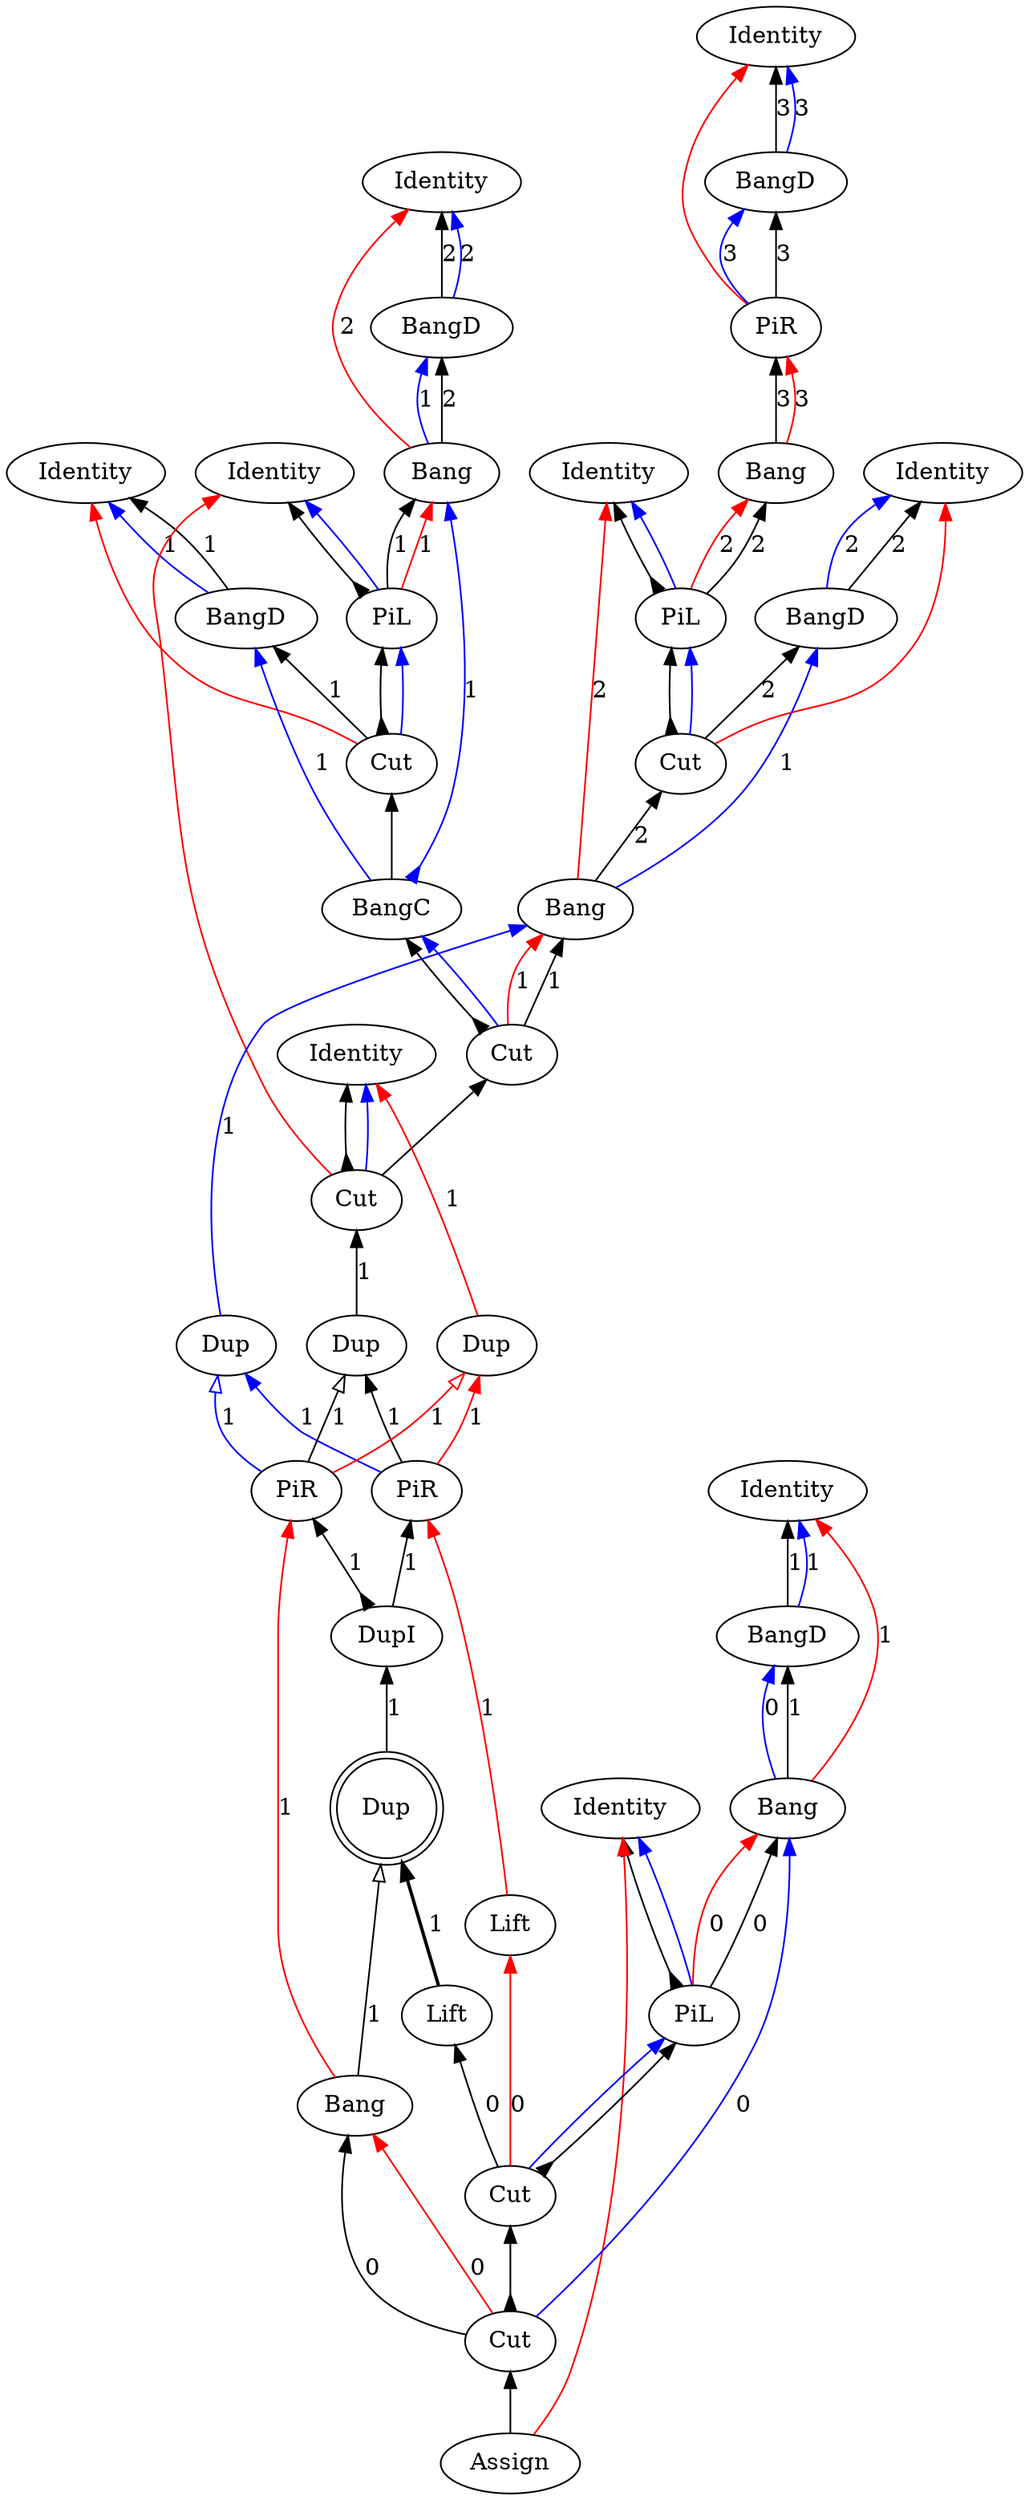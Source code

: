 digraph {
rankdir="BT"
"Identity0" [label="Identity"]
"BangD1" [label="BangD"]
"PiR2" [label="PiR"]
"Bang3" [label="Bang"]
"Identity4" [label="Identity"]
"PiL5" [label="PiL"]
"Identity6" [label="Identity"]
"BangD7" [label="BangD"]
"Cut8" [label="Cut"]
"Bang9" [label="Bang"]
"Identity10" [label="Identity"]
"Identity11" [label="Identity"]
"BangD12" [label="BangD"]
"Bang13" [label="Bang"]
"Identity14" [label="Identity"]
"PiL15" [label="PiL"]
"Identity16" [label="Identity"]
"BangD17" [label="BangD"]
"Cut18" [label="Cut"]
"BangC19" [label="BangC"]
"Identity20" [label="Identity"]
"BangD21" [label="BangD"]
"Bang22" [label="Bang"]
"Identity23" [label="Identity"]
"PiL24" [label="PiL"]
"Assign25" [label="Assign"]
"Cut26" [label="Cut"]
"Cut27" [label="Cut"]
"Dup28" [label="Dup",shape=doublecircle]
"Bang29" [label="Bang"]
"Cut30" [label="Cut"]
"Cut31" [label="Cut"]
"Lift32" [label="Lift"]
"Lift33" [label="Lift"]
"PiR34" [label="PiR"]
"PiR35" [label="PiR"]
"Dup36" [label="Dup"]
"Dup37" [label="Dup"]
"Dup38" [label="Dup"]
"DupI39" [label="DupI"]
"DupI39" -> "PiR34"[color=black,weight=5,tooltip="c_bseq103",label="1",arrowhead=normal,arrowtail=none,dir=both]
"DupI39" -> "PiR35"[color=black,weight=5,tooltip="c_bseq107",label="1",arrowhead=normal,arrowtail=inv,dir=both]
"Bang22" -> "BangD21"[color=black,weight=5,tooltip="c_bseq24",label="1",arrowhead=normal,arrowtail=none,dir=both]
"Dup28" -> "DupI39"[color=black,weight=5,tooltip="c_bseq32",label="1",arrowhead=normal,arrowtail=none,dir=both]
"Bang13" -> "BangD12"[color=black,weight=5,tooltip="c_bseq58",label="2",arrowhead=normal,arrowtail=none,dir=both]
"Bang9" -> "Cut8"[color=black,weight=5,tooltip="c_bseq67",label="2",arrowhead=normal,arrowtail=none,dir=both]
"Bang3" -> "PiR2"[color=black,weight=5,tooltip="c_bseq79",label="3",arrowhead=normal,arrowtail=none,dir=both]
"Lift32" -> "Dup28"[color=black,weight=5,tooltip="c_bseq87",label="1",arrowhead=normal,arrowtail=none,penwidth=2,dir=both]
"Bang29" -> "Dup28"[color=black,weight=5,tooltip="c_bseq91",label="1",arrowhead=onormal,arrowtail=none,dir=both]
"Cut18" -> "PiL15"[color=black,weight=5,tooltip="c_lseq46",arrowhead=normal,arrowtail=inv,dir=both]
"Cut8" -> "PiL5"[color=black,weight=5,tooltip="c_lseq68",arrowhead=normal,arrowtail=inv,dir=both]
"Cut18" -> "BangD17"[color=black,weight=5,tooltip="c_rseq47",label="1",arrowhead=normal,arrowtail=none,dir=both]
"Cut8" -> "BangD7"[color=black,weight=5,tooltip="c_rseq69",label="2",arrowhead=normal,arrowtail=none,dir=both]
"PiL24" -> "Bang22"[color=black,weight=5,tooltip="dseq20",label="0",arrowhead=normal,arrowtail=none,dir=both]
"PiL15" -> "Bang13"[color=black,weight=5,tooltip="dseq54",label="1",arrowhead=normal,arrowtail=none,dir=both]
"Cut26" -> "Bang9"[color=black,weight=5,tooltip="dseq63",label="1",arrowhead=normal,arrowtail=none,dir=both]
"PiL5" -> "Bang3"[color=black,weight=5,tooltip="dseq76",label="2",arrowhead=normal,arrowtail=none,dir=both]
"Cut30" -> "Bang29"[color=black,weight=5,tooltip="dseq93",label="0",arrowhead=normal,arrowtail=none,dir=both]
"PiR34" -> "Dup37"[color=blue,weight=2,tooltip="h101",label="1",arrowhead=normal,arrowtail=none,dir=both]
"PiR35" -> "Dup37"[color=blue,weight=2,tooltip="h105",label="1",arrowhead=onormal,arrowtail=none,dir=both]
"Dup37" -> "Bang9"[color=blue,weight=2,tooltip="h34",label="1",arrowhead=normal,arrowtail=none,dir=both]
"Bang9" -> "BangD7"[color=blue,weight=2,tooltip="hf65",label="1",arrowhead=normal,arrowtail=none,dir=both]
"BangD7" -> "Identity6"[color=blue,weight=2,tooltip="hret73",label="2",arrowhead=normal,arrowtail=none,dir=both]
"BangD7" -> "Identity6"[color=black,weight=5,tooltip="hseq72",label="2",arrowhead=normal,arrowtail=none,dir=both]
"PiR2" -> "BangD1"[color=blue,weight=2,tooltip="i81",label="3",arrowhead=normal,arrowtail=none,dir=both]
"PiL24" -> "Identity23"[color=black,weight=5,tooltip="idseq21",arrowhead=normal,arrowtail=inv,dir=both]
"PiL15" -> "Identity14"[color=black,weight=5,tooltip="idseq55",arrowhead=normal,arrowtail=inv,dir=both]
"Cut27" -> "Identity10"[color=black,weight=5,tooltip="idseq64",arrowhead=normal,arrowtail=inv,dir=both]
"PiL5" -> "Identity4"[color=black,weight=5,tooltip="idseq77",arrowhead=normal,arrowtail=inv,dir=both]
"BangD1" -> "Identity0"[color=blue,weight=2,tooltip="iret84",label="3",arrowhead=normal,arrowtail=none,dir=both]
"BangD1" -> "Identity0"[color=black,weight=5,tooltip="iseq83",label="3",arrowhead=normal,arrowtail=none,dir=both]
"PiL24" -> "Identity23"[color=blue,weight=2,tooltip="lret19",arrowhead=normal,arrowtail=none,dir=both]
"PiL15" -> "Identity14"[color=blue,weight=2,tooltip="lret53",arrowhead=normal,arrowtail=none,dir=both]
"Cut27" -> "Identity10"[color=blue,weight=2,tooltip="lret62",arrowhead=normal,arrowtail=none,dir=both]
"PiL5" -> "Identity4"[color=blue,weight=2,tooltip="lret75",arrowhead=normal,arrowtail=none,dir=both]
"Cut31" -> "PiL24"[color=blue,weight=2,tooltip="lval14",arrowhead=normal,arrowtail=none,dir=both]
"Cut18" -> "PiL15"[color=blue,weight=2,tooltip="lval48",arrowhead=normal,arrowtail=none,dir=both]
"Cut8" -> "PiL5"[color=blue,weight=2,tooltip="lval70",arrowhead=normal,arrowtail=none,dir=both]
"PiL24" -> "Bang22"[color=red,weight=2,tooltip="newrret18",label="0",arrowhead=normal,arrowtail=none,dir=both]
"PiL15" -> "Bang13"[color=red,weight=2,tooltip="newrret52",label="1",arrowhead=normal,arrowtail=none,dir=both]
"Cut26" -> "Bang9"[color=red,weight=2,tooltip="newrret61",label="1",arrowhead=normal,arrowtail=none,dir=both]
"PiL5" -> "Bang3"[color=red,weight=2,tooltip="newrret74",label="2",arrowhead=normal,arrowtail=none,dir=both]
"Cut30" -> "Bang29"[color=red,weight=2,tooltip="newrret94",label="0",arrowhead=normal,arrowtail=none,dir=both]
"Bang22" -> "Identity20"[color=red,weight=2,tooltip="newrretf23",label="1",arrowhead=normal,arrowtail=none,dir=both]
"Bang13" -> "Identity11"[color=red,weight=2,tooltip="newrretf57",label="2",arrowhead=normal,arrowtail=none,dir=both]
"Bang9" -> "Identity4"[color=red,weight=2,tooltip="newrretf66",label="2",arrowhead=normal,arrowtail=none,dir=both]
"Bang3" -> "PiR2"[color=red,weight=2,tooltip="newrretf78",label="3",arrowhead=normal,arrowtail=none,dir=both]
"Lift33" -> "PiR34"[color=red,weight=2,tooltip="newrretf88",label="1",arrowhead=normal,arrowtail=none,dir=both]
"Bang29" -> "PiR35"[color=red,weight=2,tooltip="newrretf92",label="1",arrowhead=normal,arrowtail=none,dir=both]
"PiR34" -> "Dup38"[color=red,weight=2,tooltip="ret102",label="1",arrowhead=normal,arrowtail=none,dir=both]
"PiR35" -> "Dup38"[color=red,weight=2,tooltip="ret106",label="1",arrowhead=onormal,arrowtail=none,dir=both]
"Dup38" -> "Identity10"[color=red,weight=2,tooltip="ret35",label="1",arrowhead=normal,arrowtail=none,dir=both]
"Cut27" -> "Identity14"[color=red,weight=2,tooltip="ret42",arrowhead=normal,arrowtail=none,dir=both]
"Assign25" -> "Identity23"[color=red,weight=2,tooltip="ret8",arrowhead=normal,arrowtail=none,dir=both]
"PiR2" -> "Identity0"[color=red,weight=2,tooltip="ret82",arrowhead=normal,arrowtail=none,dir=both]
"Assign25" -> "Cut30"[color=black,weight=5,tooltip="retseq0",arrowhead=normal,arrowtail=none,dir=both]
"Cut18" -> "Identity16"[color=red,weight=2,tooltip="rval49",arrowhead=normal,arrowtail=none,dir=both]
"Cut8" -> "Identity6"[color=red,weight=2,tooltip="rval71",arrowhead=normal,arrowtail=none,dir=both]
"PiR34" -> "Dup36"[color=black,weight=5,tooltip="seq100",label="1",arrowhead=normal,arrowtail=none,dir=both]
"PiR35" -> "Dup36"[color=black,weight=5,tooltip="seq104",label="1",arrowhead=onormal,arrowtail=none,dir=both]
"Dup36" -> "Cut27"[color=black,weight=5,tooltip="seq33",label="1",arrowhead=normal,arrowtail=none,dir=both]
"Cut26" -> "BangC19"[color=black,weight=5,tooltip="seq40",arrowhead=normal,arrowtail=inv,dir=both]
"BangC19" -> "Cut18"[color=black,weight=5,tooltip="seq45",arrowhead=normal,arrowtail=none,dir=both]
"PiR2" -> "BangD1"[color=black,weight=5,tooltip="seq80",label="3",arrowhead=normal,arrowtail=none,dir=both]
"Cut30" -> "Cut31"[color=black,weight=5,tooltip="seqBC95",arrowhead=normal,arrowtail=inv,dir=both]
"Cut31" -> "Lift33"[color=red,weight=2,tooltip="seqDM97",label="0",arrowhead=normal,arrowtail=none,dir=both]
"Cut31" -> "Lift32"[color=black,weight=5,tooltip="seqDS96",label="0",arrowhead=normal,arrowtail=none,dir=both]
"Cut27" -> "Cut26"[color=black,weight=5,tooltip="seqP86",arrowhead=normal,arrowtail=none,dir=both]
"Cut30" -> "Bang22"[color=blue,weight=2,tooltip="xB10",label="0",arrowhead=normal,arrowtail=none,dir=both]
"Bang22" -> "BangD21"[color=blue,weight=2,tooltip="xBf22",label="0",arrowhead=normal,arrowtail=none,dir=both]
"BangD21" -> "Identity20"[color=blue,weight=2,tooltip="xret26",label="1",arrowhead=normal,arrowtail=none,dir=both]
"Cut31" -> "PiL24"[color=black,weight=5,tooltip="xseq16",arrowhead=normal,arrowtail=inv,dir=both]
"BangD21" -> "Identity20"[color=black,weight=5,tooltip="xseq25",label="1",arrowhead=normal,arrowtail=none,dir=both]
"Cut26" -> "BangC19"[color=blue,weight=2,tooltip="y41",arrowhead=normal,arrowtail=none,dir=both]
"BangC19" -> "BangD17"[color=blue,weight=2,tooltip="yA43",label="1",arrowhead=normal,arrowtail=none,dir=both]
"BangC19" -> "Bang13"[color=blue,weight=2,tooltip="yB44",label="1",arrowhead=normal,arrowtail=inv,dir=both]
"Bang13" -> "BangD12"[color=blue,weight=2,tooltip="yBf56",label="1",arrowhead=normal,arrowtail=none,dir=both]
"BangD17" -> "Identity16"[color=blue,weight=2,tooltip="yret51",label="1",arrowhead=normal,arrowtail=none,dir=both]
"BangD12" -> "Identity11"[color=blue,weight=2,tooltip="yret60",label="2",arrowhead=normal,arrowtail=none,dir=both]
"BangD17" -> "Identity16"[color=black,weight=5,tooltip="yseq50",label="1",arrowhead=normal,arrowtail=none,dir=both]
"BangD12" -> "Identity11"[color=black,weight=5,tooltip="yseq59",label="2",arrowhead=normal,arrowtail=none,dir=both]
}

